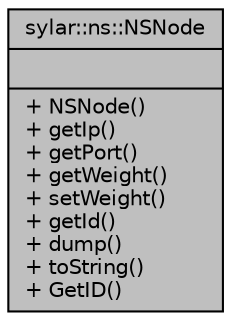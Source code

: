 digraph "sylar::ns::NSNode"
{
 // LATEX_PDF_SIZE
  edge [fontname="Helvetica",fontsize="10",labelfontname="Helvetica",labelfontsize="10"];
  node [fontname="Helvetica",fontsize="10",shape=record];
  Node1 [label="{sylar::ns::NSNode\n||+ NSNode()\l+ getIp()\l+ getPort()\l+ getWeight()\l+ setWeight()\l+ getId()\l+ dump()\l+ toString()\l+ GetID()\l}",height=0.2,width=0.4,color="black", fillcolor="grey75", style="filled", fontcolor="black",tooltip=" "];
}
